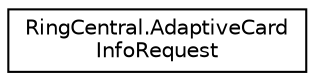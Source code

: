 digraph "Graphical Class Hierarchy"
{
 // LATEX_PDF_SIZE
  edge [fontname="Helvetica",fontsize="10",labelfontname="Helvetica",labelfontsize="10"];
  node [fontname="Helvetica",fontsize="10",shape=record];
  rankdir="LR";
  Node0 [label="RingCentral.AdaptiveCard\lInfoRequest",height=0.2,width=0.4,color="black", fillcolor="white", style="filled",URL="$classRingCentral_1_1AdaptiveCardInfoRequest.html",tooltip=" "];
}
